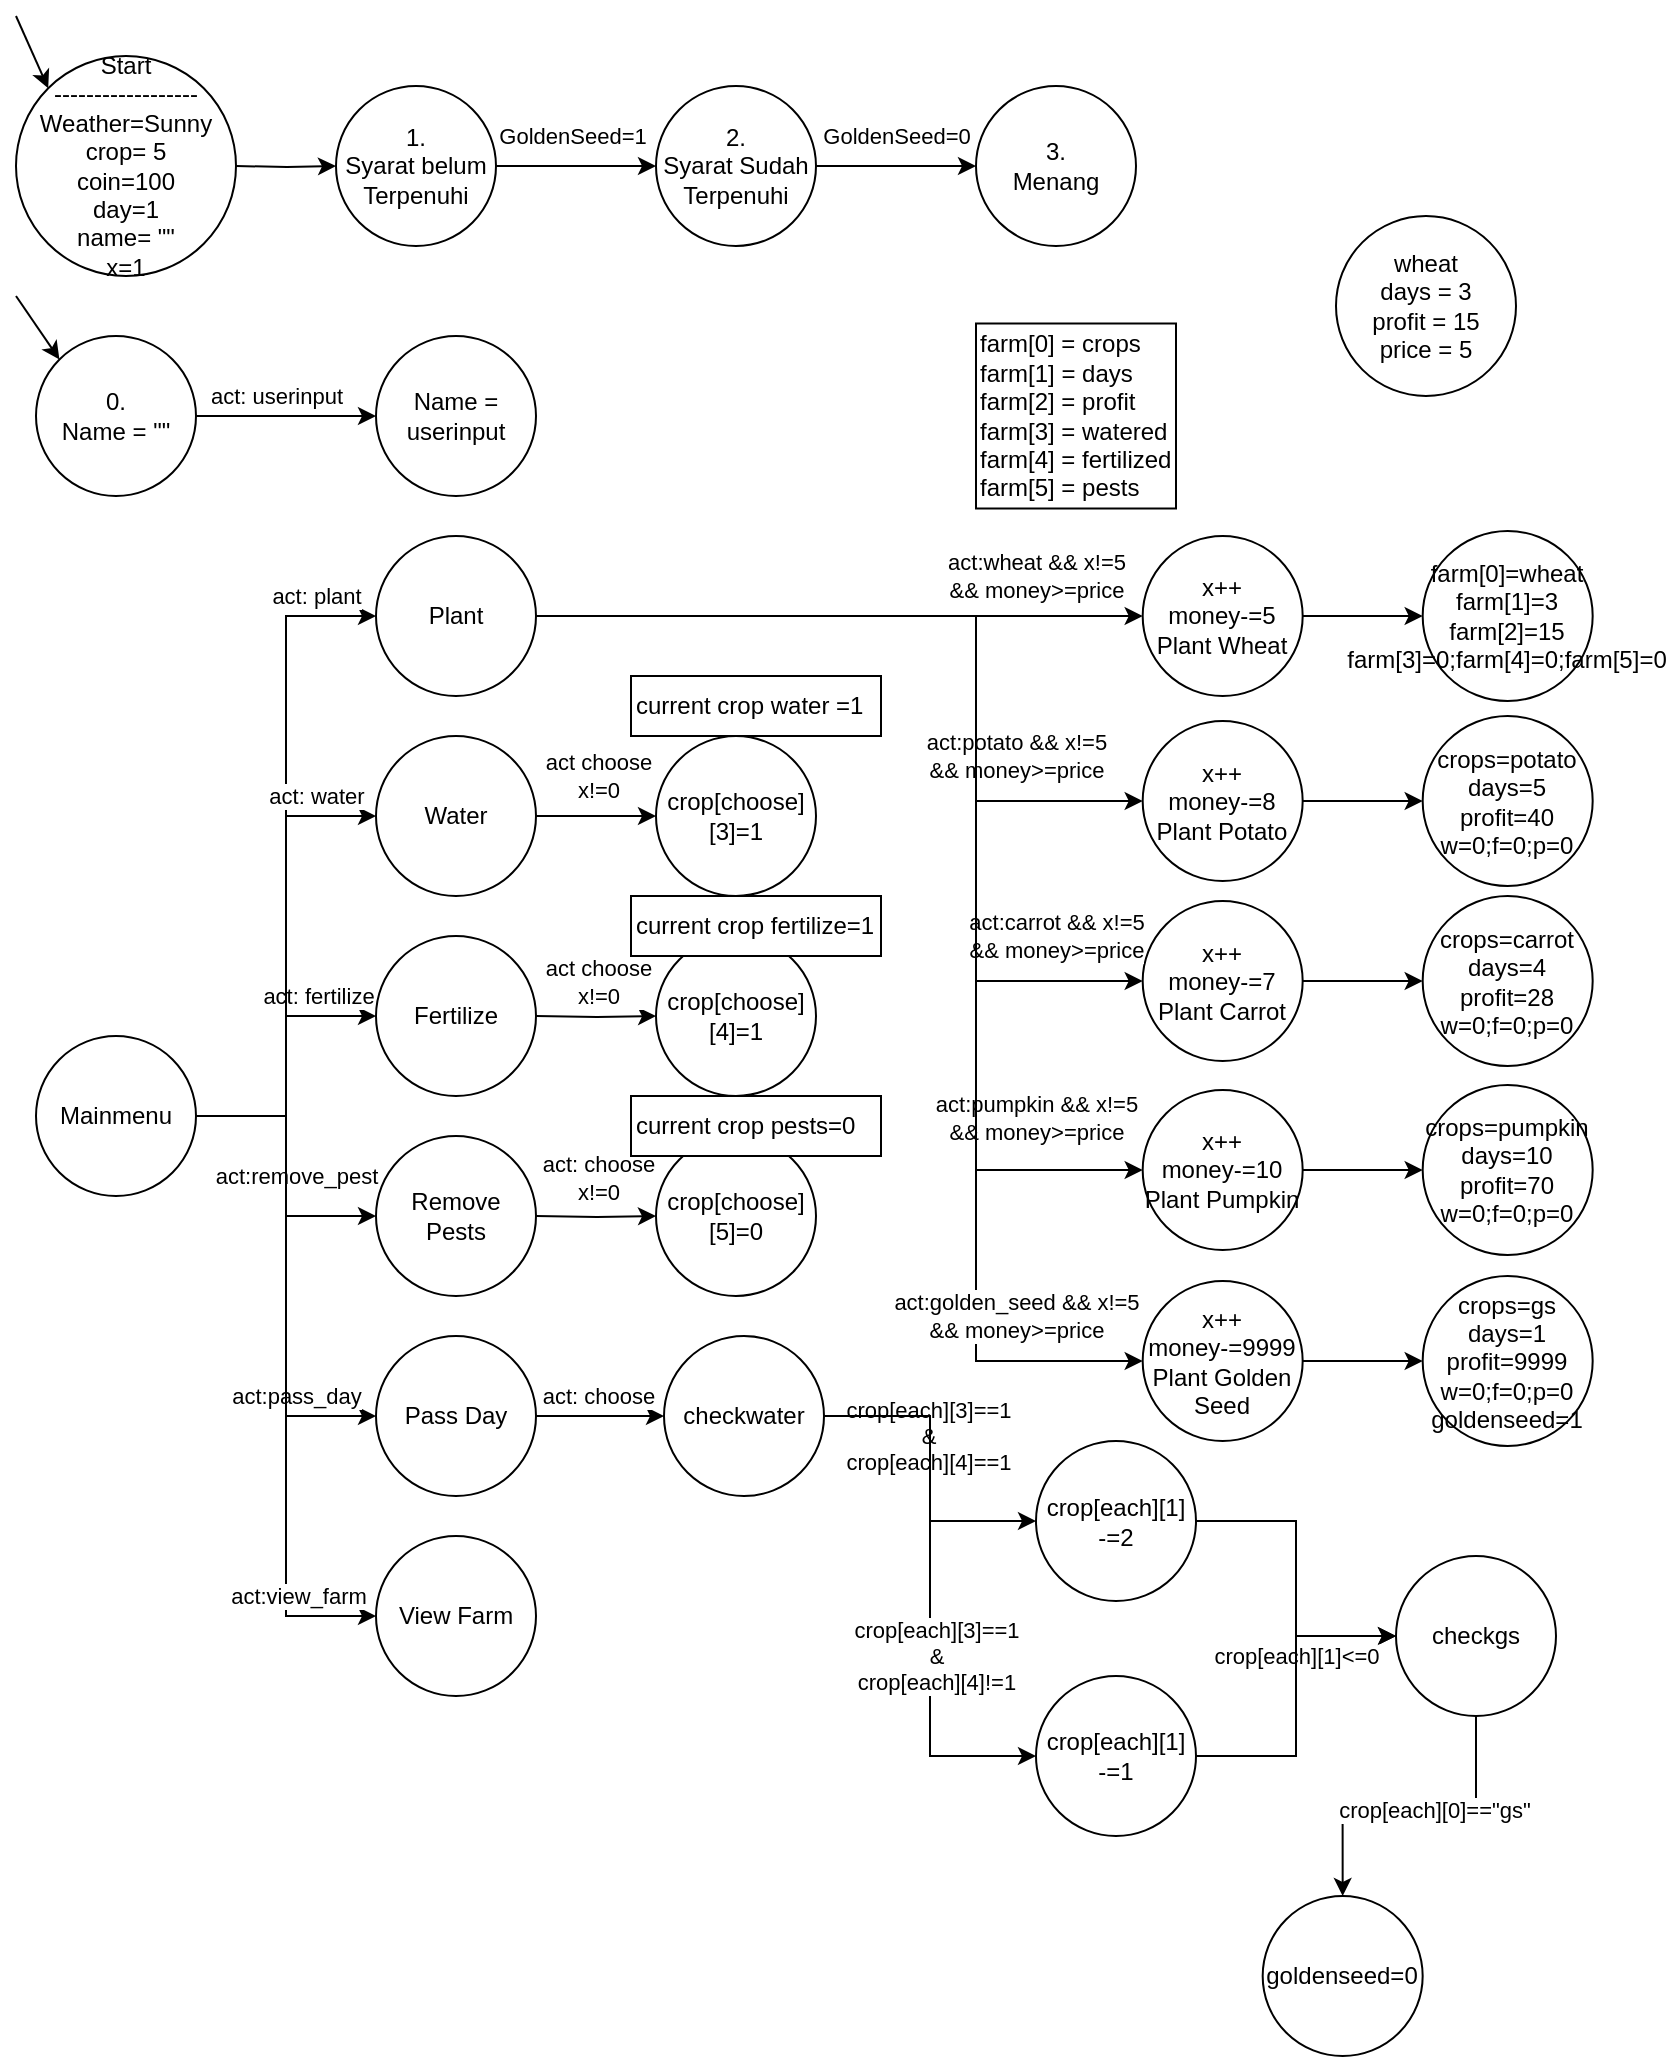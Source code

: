 <mxfile version="24.5.3" type="github">
  <diagram id="C5RBs43oDa-KdzZeNtuy" name="Page-1">
    <mxGraphModel dx="1247" dy="642" grid="1" gridSize="10" guides="1" tooltips="1" connect="1" arrows="1" fold="1" page="1" pageScale="1" pageWidth="827" pageHeight="1169" math="0" shadow="0">
      <root>
        <mxCell id="WIyWlLk6GJQsqaUBKTNV-0" />
        <mxCell id="WIyWlLk6GJQsqaUBKTNV-1" parent="WIyWlLk6GJQsqaUBKTNV-0" />
        <mxCell id="Pw0hEaCwRAZkLy2Prb98-2" style="edgeStyle=orthogonalEdgeStyle;rounded=0;orthogonalLoop=1;jettySize=auto;html=1;entryX=0;entryY=0.5;entryDx=0;entryDy=0;" parent="WIyWlLk6GJQsqaUBKTNV-1" target="Pw0hEaCwRAZkLy2Prb98-1" edge="1">
          <mxGeometry relative="1" as="geometry">
            <mxPoint x="120" y="85" as="sourcePoint" />
          </mxGeometry>
        </mxCell>
        <mxCell id="Pw0hEaCwRAZkLy2Prb98-0" value="Start&lt;div&gt;------------------&lt;/div&gt;&lt;div&gt;Weather=Sunny&lt;br&gt;&lt;/div&gt;&lt;div&gt;crop= 5&lt;/div&gt;&lt;div&gt;coin=100&lt;/div&gt;&lt;div&gt;day=1&lt;/div&gt;&lt;div&gt;name= &quot;&quot;&lt;/div&gt;&lt;div&gt;x=1&lt;/div&gt;" style="ellipse;whiteSpace=wrap;html=1;aspect=fixed;" parent="WIyWlLk6GJQsqaUBKTNV-1" vertex="1">
          <mxGeometry x="10" y="30" width="110" height="110" as="geometry" />
        </mxCell>
        <mxCell id="Pw0hEaCwRAZkLy2Prb98-3" style="edgeStyle=orthogonalEdgeStyle;rounded=0;orthogonalLoop=1;jettySize=auto;html=1;entryX=0;entryY=0.5;entryDx=0;entryDy=0;exitX=1;exitY=0.5;exitDx=0;exitDy=0;" parent="WIyWlLk6GJQsqaUBKTNV-1" source="Pw0hEaCwRAZkLy2Prb98-1" target="Pw0hEaCwRAZkLy2Prb98-4" edge="1">
          <mxGeometry relative="1" as="geometry">
            <mxPoint x="390" y="60" as="targetPoint" />
            <mxPoint x="310" y="75" as="sourcePoint" />
          </mxGeometry>
        </mxCell>
        <mxCell id="Pw0hEaCwRAZkLy2Prb98-6" value="GoldenSeed=1" style="edgeLabel;html=1;align=center;verticalAlign=middle;resizable=0;points=[];" parent="Pw0hEaCwRAZkLy2Prb98-3" vertex="1" connectable="0">
          <mxGeometry x="-0.061" y="3" relative="1" as="geometry">
            <mxPoint y="-12" as="offset" />
          </mxGeometry>
        </mxCell>
        <mxCell id="Pw0hEaCwRAZkLy2Prb98-1" value="1.&lt;div&gt;Syarat belum&lt;br&gt;Terpenuhi&lt;/div&gt;" style="ellipse;whiteSpace=wrap;html=1;aspect=fixed;" parent="WIyWlLk6GJQsqaUBKTNV-1" vertex="1">
          <mxGeometry x="170" y="45" width="80" height="80" as="geometry" />
        </mxCell>
        <mxCell id="Pw0hEaCwRAZkLy2Prb98-11" style="edgeStyle=orthogonalEdgeStyle;rounded=0;orthogonalLoop=1;jettySize=auto;html=1;entryX=0;entryY=0.5;entryDx=0;entryDy=0;" parent="WIyWlLk6GJQsqaUBKTNV-1" source="Pw0hEaCwRAZkLy2Prb98-4" target="Pw0hEaCwRAZkLy2Prb98-15" edge="1">
          <mxGeometry relative="1" as="geometry">
            <mxPoint x="560.0" y="60" as="targetPoint" />
          </mxGeometry>
        </mxCell>
        <mxCell id="Pw0hEaCwRAZkLy2Prb98-13" value="&lt;div&gt;GoldenSeed=0&lt;/div&gt;" style="edgeLabel;html=1;align=center;verticalAlign=middle;resizable=0;points=[];" parent="Pw0hEaCwRAZkLy2Prb98-11" vertex="1" connectable="0">
          <mxGeometry x="-0.14" relative="1" as="geometry">
            <mxPoint x="5" y="-15" as="offset" />
          </mxGeometry>
        </mxCell>
        <mxCell id="Pw0hEaCwRAZkLy2Prb98-4" value="2.&lt;div&gt;Syarat Sudah&lt;br&gt;Terpenuhi&lt;/div&gt;" style="ellipse;whiteSpace=wrap;html=1;aspect=fixed;" parent="WIyWlLk6GJQsqaUBKTNV-1" vertex="1">
          <mxGeometry x="330" y="45" width="80" height="80" as="geometry" />
        </mxCell>
        <mxCell id="Pw0hEaCwRAZkLy2Prb98-15" value="3.&lt;div&gt;Menang&lt;/div&gt;" style="ellipse;whiteSpace=wrap;html=1;aspect=fixed;" parent="WIyWlLk6GJQsqaUBKTNV-1" vertex="1">
          <mxGeometry x="490" y="45" width="80" height="80" as="geometry" />
        </mxCell>
        <mxCell id="vy8scNqJNVCFXgUL62Ip-9" value="" style="endArrow=classic;html=1;rounded=0;entryX=0;entryY=0;entryDx=0;entryDy=0;" parent="WIyWlLk6GJQsqaUBKTNV-1" target="Pw0hEaCwRAZkLy2Prb98-0" edge="1">
          <mxGeometry width="50" height="50" relative="1" as="geometry">
            <mxPoint x="10" y="10" as="sourcePoint" />
            <mxPoint x="40" y="14.65" as="targetPoint" />
          </mxGeometry>
        </mxCell>
        <mxCell id="t1v_qKrR-NGsP16EMqap-2" style="edgeStyle=orthogonalEdgeStyle;rounded=0;orthogonalLoop=1;jettySize=auto;html=1;entryX=0;entryY=0.5;entryDx=0;entryDy=0;" edge="1" parent="WIyWlLk6GJQsqaUBKTNV-1" source="t1v_qKrR-NGsP16EMqap-0" target="t1v_qKrR-NGsP16EMqap-1">
          <mxGeometry relative="1" as="geometry" />
        </mxCell>
        <mxCell id="t1v_qKrR-NGsP16EMqap-3" value="act: userinput" style="edgeLabel;html=1;align=center;verticalAlign=middle;resizable=0;points=[];" vertex="1" connectable="0" parent="t1v_qKrR-NGsP16EMqap-2">
          <mxGeometry x="-0.288" y="1" relative="1" as="geometry">
            <mxPoint x="8" y="-9" as="offset" />
          </mxGeometry>
        </mxCell>
        <mxCell id="t1v_qKrR-NGsP16EMqap-0" value="0.&lt;div&gt;Name = &quot;&quot;&lt;/div&gt;" style="ellipse;whiteSpace=wrap;html=1;aspect=fixed;" vertex="1" parent="WIyWlLk6GJQsqaUBKTNV-1">
          <mxGeometry x="20" y="170" width="80" height="80" as="geometry" />
        </mxCell>
        <mxCell id="t1v_qKrR-NGsP16EMqap-1" value="Name = userinput" style="ellipse;whiteSpace=wrap;html=1;aspect=fixed;" vertex="1" parent="WIyWlLk6GJQsqaUBKTNV-1">
          <mxGeometry x="190" y="170" width="80" height="80" as="geometry" />
        </mxCell>
        <mxCell id="t1v_qKrR-NGsP16EMqap-12" style="edgeStyle=orthogonalEdgeStyle;rounded=0;orthogonalLoop=1;jettySize=auto;html=1;entryX=0;entryY=0.5;entryDx=0;entryDy=0;" edge="1" parent="WIyWlLk6GJQsqaUBKTNV-1" source="t1v_qKrR-NGsP16EMqap-5" target="t1v_qKrR-NGsP16EMqap-11">
          <mxGeometry relative="1" as="geometry" />
        </mxCell>
        <mxCell id="t1v_qKrR-NGsP16EMqap-17" style="edgeStyle=orthogonalEdgeStyle;rounded=0;orthogonalLoop=1;jettySize=auto;html=1;entryX=0;entryY=0.5;entryDx=0;entryDy=0;" edge="1" parent="WIyWlLk6GJQsqaUBKTNV-1" source="t1v_qKrR-NGsP16EMqap-5" target="t1v_qKrR-NGsP16EMqap-13">
          <mxGeometry relative="1" as="geometry" />
        </mxCell>
        <mxCell id="t1v_qKrR-NGsP16EMqap-24" value="act: fertilize" style="edgeLabel;html=1;align=center;verticalAlign=middle;resizable=0;points=[];" vertex="1" connectable="0" parent="t1v_qKrR-NGsP16EMqap-17">
          <mxGeometry x="0.662" y="2" relative="1" as="geometry">
            <mxPoint x="-6" y="-8" as="offset" />
          </mxGeometry>
        </mxCell>
        <mxCell id="t1v_qKrR-NGsP16EMqap-18" style="edgeStyle=orthogonalEdgeStyle;rounded=0;orthogonalLoop=1;jettySize=auto;html=1;entryX=0;entryY=0.5;entryDx=0;entryDy=0;" edge="1" parent="WIyWlLk6GJQsqaUBKTNV-1" source="t1v_qKrR-NGsP16EMqap-5" target="t1v_qKrR-NGsP16EMqap-14">
          <mxGeometry relative="1" as="geometry" />
        </mxCell>
        <mxCell id="t1v_qKrR-NGsP16EMqap-25" value="act:remove_pest" style="edgeLabel;html=1;align=center;verticalAlign=middle;resizable=0;points=[];" vertex="1" connectable="0" parent="t1v_qKrR-NGsP16EMqap-18">
          <mxGeometry x="0.643" y="1" relative="1" as="geometry">
            <mxPoint x="-15" y="-19" as="offset" />
          </mxGeometry>
        </mxCell>
        <mxCell id="t1v_qKrR-NGsP16EMqap-19" style="edgeStyle=orthogonalEdgeStyle;rounded=0;orthogonalLoop=1;jettySize=auto;html=1;entryX=0;entryY=0.5;entryDx=0;entryDy=0;" edge="1" parent="WIyWlLk6GJQsqaUBKTNV-1" source="t1v_qKrR-NGsP16EMqap-5" target="t1v_qKrR-NGsP16EMqap-15">
          <mxGeometry relative="1" as="geometry" />
        </mxCell>
        <mxCell id="t1v_qKrR-NGsP16EMqap-26" value="act:pass_day" style="edgeLabel;html=1;align=center;verticalAlign=middle;resizable=0;points=[];" vertex="1" connectable="0" parent="t1v_qKrR-NGsP16EMqap-19">
          <mxGeometry x="0.789" y="1" relative="1" as="geometry">
            <mxPoint x="-15" y="-9" as="offset" />
          </mxGeometry>
        </mxCell>
        <mxCell id="t1v_qKrR-NGsP16EMqap-20" style="edgeStyle=orthogonalEdgeStyle;rounded=0;orthogonalLoop=1;jettySize=auto;html=1;entryX=0;entryY=0.5;entryDx=0;entryDy=0;" edge="1" parent="WIyWlLk6GJQsqaUBKTNV-1" source="t1v_qKrR-NGsP16EMqap-5" target="t1v_qKrR-NGsP16EMqap-16">
          <mxGeometry relative="1" as="geometry" />
        </mxCell>
        <mxCell id="t1v_qKrR-NGsP16EMqap-27" value="act:view_farm" style="edgeLabel;html=1;align=center;verticalAlign=middle;resizable=0;points=[];" vertex="1" connectable="0" parent="t1v_qKrR-NGsP16EMqap-20">
          <mxGeometry x="0.843" relative="1" as="geometry">
            <mxPoint x="-13" y="-10" as="offset" />
          </mxGeometry>
        </mxCell>
        <mxCell id="t1v_qKrR-NGsP16EMqap-21" style="edgeStyle=orthogonalEdgeStyle;rounded=0;orthogonalLoop=1;jettySize=auto;html=1;entryX=0;entryY=0.5;entryDx=0;entryDy=0;" edge="1" parent="WIyWlLk6GJQsqaUBKTNV-1" source="t1v_qKrR-NGsP16EMqap-5" target="t1v_qKrR-NGsP16EMqap-6">
          <mxGeometry relative="1" as="geometry" />
        </mxCell>
        <mxCell id="t1v_qKrR-NGsP16EMqap-22" value="act: plant" style="edgeLabel;html=1;align=center;verticalAlign=middle;resizable=0;points=[];" vertex="1" connectable="0" parent="t1v_qKrR-NGsP16EMqap-21">
          <mxGeometry x="0.6" relative="1" as="geometry">
            <mxPoint x="15" y="-33" as="offset" />
          </mxGeometry>
        </mxCell>
        <mxCell id="t1v_qKrR-NGsP16EMqap-23" value="act: water" style="edgeLabel;html=1;align=center;verticalAlign=middle;resizable=0;points=[];" vertex="1" connectable="0" parent="t1v_qKrR-NGsP16EMqap-21">
          <mxGeometry x="-0.194" y="4" relative="1" as="geometry">
            <mxPoint x="19" y="-68" as="offset" />
          </mxGeometry>
        </mxCell>
        <mxCell id="t1v_qKrR-NGsP16EMqap-5" value="Mainmenu" style="ellipse;whiteSpace=wrap;html=1;aspect=fixed;" vertex="1" parent="WIyWlLk6GJQsqaUBKTNV-1">
          <mxGeometry x="20" y="520" width="80" height="80" as="geometry" />
        </mxCell>
        <mxCell id="t1v_qKrR-NGsP16EMqap-30" style="edgeStyle=orthogonalEdgeStyle;rounded=0;orthogonalLoop=1;jettySize=auto;html=1;entryX=0;entryY=0.5;entryDx=0;entryDy=0;" edge="1" parent="WIyWlLk6GJQsqaUBKTNV-1" source="t1v_qKrR-NGsP16EMqap-6" target="t1v_qKrR-NGsP16EMqap-29">
          <mxGeometry relative="1" as="geometry" />
        </mxCell>
        <mxCell id="t1v_qKrR-NGsP16EMqap-31" value="act:wheat &amp;amp;&amp;amp; x!=5 &lt;br&gt;&amp;amp;&amp;amp; money&amp;gt;=price" style="edgeLabel;html=1;align=center;verticalAlign=middle;resizable=0;points=[];" vertex="1" connectable="0" parent="t1v_qKrR-NGsP16EMqap-30">
          <mxGeometry x="-0.189" y="1" relative="1" as="geometry">
            <mxPoint x="127" y="-19" as="offset" />
          </mxGeometry>
        </mxCell>
        <mxCell id="t1v_qKrR-NGsP16EMqap-6" value="Plant" style="ellipse;whiteSpace=wrap;html=1;aspect=fixed;" vertex="1" parent="WIyWlLk6GJQsqaUBKTNV-1">
          <mxGeometry x="190" y="270" width="80" height="80" as="geometry" />
        </mxCell>
        <mxCell id="t1v_qKrR-NGsP16EMqap-67" style="edgeStyle=orthogonalEdgeStyle;rounded=0;orthogonalLoop=1;jettySize=auto;html=1;entryX=0;entryY=0.5;entryDx=0;entryDy=0;" edge="1" parent="WIyWlLk6GJQsqaUBKTNV-1" source="t1v_qKrR-NGsP16EMqap-11" target="t1v_qKrR-NGsP16EMqap-65">
          <mxGeometry relative="1" as="geometry" />
        </mxCell>
        <mxCell id="t1v_qKrR-NGsP16EMqap-68" value="act choose&lt;br&gt;x!=0" style="edgeLabel;html=1;align=center;verticalAlign=middle;resizable=0;points=[];" vertex="1" connectable="0" parent="t1v_qKrR-NGsP16EMqap-67">
          <mxGeometry x="-0.408" y="-2" relative="1" as="geometry">
            <mxPoint x="13" y="-22" as="offset" />
          </mxGeometry>
        </mxCell>
        <mxCell id="t1v_qKrR-NGsP16EMqap-11" value="Water" style="ellipse;whiteSpace=wrap;html=1;aspect=fixed;" vertex="1" parent="WIyWlLk6GJQsqaUBKTNV-1">
          <mxGeometry x="190" y="370" width="80" height="80" as="geometry" />
        </mxCell>
        <mxCell id="t1v_qKrR-NGsP16EMqap-13" value="Fertilize" style="ellipse;whiteSpace=wrap;html=1;aspect=fixed;" vertex="1" parent="WIyWlLk6GJQsqaUBKTNV-1">
          <mxGeometry x="190" y="470" width="80" height="80" as="geometry" />
        </mxCell>
        <mxCell id="t1v_qKrR-NGsP16EMqap-14" value="Remove Pests" style="ellipse;whiteSpace=wrap;html=1;aspect=fixed;" vertex="1" parent="WIyWlLk6GJQsqaUBKTNV-1">
          <mxGeometry x="190" y="570" width="80" height="80" as="geometry" />
        </mxCell>
        <mxCell id="t1v_qKrR-NGsP16EMqap-79" style="edgeStyle=orthogonalEdgeStyle;rounded=0;orthogonalLoop=1;jettySize=auto;html=1;entryX=0;entryY=0.5;entryDx=0;entryDy=0;" edge="1" parent="WIyWlLk6GJQsqaUBKTNV-1" source="t1v_qKrR-NGsP16EMqap-15" target="t1v_qKrR-NGsP16EMqap-78">
          <mxGeometry relative="1" as="geometry" />
        </mxCell>
        <mxCell id="t1v_qKrR-NGsP16EMqap-80" value="act: choose" style="edgeLabel;html=1;align=center;verticalAlign=middle;resizable=0;points=[];" vertex="1" connectable="0" parent="t1v_qKrR-NGsP16EMqap-79">
          <mxGeometry x="-0.231" relative="1" as="geometry">
            <mxPoint x="6" y="-10" as="offset" />
          </mxGeometry>
        </mxCell>
        <mxCell id="t1v_qKrR-NGsP16EMqap-15" value="Pass Day" style="ellipse;whiteSpace=wrap;html=1;aspect=fixed;" vertex="1" parent="WIyWlLk6GJQsqaUBKTNV-1">
          <mxGeometry x="190" y="670" width="80" height="80" as="geometry" />
        </mxCell>
        <mxCell id="t1v_qKrR-NGsP16EMqap-16" value="View Farm" style="ellipse;whiteSpace=wrap;html=1;aspect=fixed;" vertex="1" parent="WIyWlLk6GJQsqaUBKTNV-1">
          <mxGeometry x="190" y="770" width="80" height="80" as="geometry" />
        </mxCell>
        <mxCell id="t1v_qKrR-NGsP16EMqap-28" value="" style="endArrow=classic;html=1;rounded=0;entryX=0;entryY=0;entryDx=0;entryDy=0;" edge="1" parent="WIyWlLk6GJQsqaUBKTNV-1" target="t1v_qKrR-NGsP16EMqap-0">
          <mxGeometry width="50" height="50" relative="1" as="geometry">
            <mxPoint x="10" y="150" as="sourcePoint" />
            <mxPoint x="26" y="176" as="targetPoint" />
          </mxGeometry>
        </mxCell>
        <mxCell id="t1v_qKrR-NGsP16EMqap-38" style="edgeStyle=orthogonalEdgeStyle;rounded=0;orthogonalLoop=1;jettySize=auto;html=1;entryX=0;entryY=0.5;entryDx=0;entryDy=0;" edge="1" parent="WIyWlLk6GJQsqaUBKTNV-1" source="t1v_qKrR-NGsP16EMqap-29" target="t1v_qKrR-NGsP16EMqap-32">
          <mxGeometry relative="1" as="geometry" />
        </mxCell>
        <mxCell id="t1v_qKrR-NGsP16EMqap-29" value="&lt;div&gt;&lt;span style=&quot;background-color: initial;&quot;&gt;x++&lt;/span&gt;&lt;/div&gt;&lt;div&gt;&lt;span style=&quot;background-color: initial;&quot;&gt;money-=5&lt;/span&gt;&lt;/div&gt;&lt;div&gt;&lt;span style=&quot;background-color: initial;&quot;&gt;Plant Wheat&lt;/span&gt;&lt;br&gt;&lt;/div&gt;" style="ellipse;whiteSpace=wrap;html=1;aspect=fixed;" vertex="1" parent="WIyWlLk6GJQsqaUBKTNV-1">
          <mxGeometry x="573.34" y="270" width="80" height="80" as="geometry" />
        </mxCell>
        <mxCell id="t1v_qKrR-NGsP16EMqap-32" value="farm[0]=wheat&lt;div&gt;farm[1]=3&lt;/div&gt;&lt;div&gt;farm[2]=15&lt;/div&gt;&lt;div&gt;&lt;span style=&quot;background-color: initial;&quot;&gt;farm[3]&lt;/span&gt;&lt;span style=&quot;background-color: initial;&quot;&gt;=0;&lt;/span&gt;&lt;span style=&quot;background-color: initial;&quot;&gt;farm[4]&lt;/span&gt;&lt;span style=&quot;background-color: initial;&quot;&gt;=0;&lt;/span&gt;&lt;span style=&quot;background-color: initial;&quot;&gt;farm[5]&lt;/span&gt;&lt;span style=&quot;background-color: initial;&quot;&gt;=0&lt;/span&gt;&lt;/div&gt;" style="ellipse;whiteSpace=wrap;html=1;aspect=fixed;" vertex="1" parent="WIyWlLk6GJQsqaUBKTNV-1">
          <mxGeometry x="713.34" y="267.5" width="85" height="85" as="geometry" />
        </mxCell>
        <mxCell id="t1v_qKrR-NGsP16EMqap-37" value="farm[0] = crops&lt;br&gt;&lt;div&gt;&lt;span style=&quot;background-color: initial;&quot;&gt;farm[1]&amp;nbsp;&lt;/span&gt;= days&lt;/div&gt;&lt;div&gt;&lt;span style=&quot;background-color: initial;&quot;&gt;farm[2]&lt;/span&gt;&amp;nbsp;= profit&lt;/div&gt;&lt;div&gt;&lt;span style=&quot;background-color: initial;&quot;&gt;farm[3]&lt;/span&gt;&amp;nbsp;= watered&lt;/div&gt;&lt;div&gt;&lt;span style=&quot;background-color: initial;&quot;&gt;farm[4]&lt;/span&gt;&amp;nbsp;= fertilized&lt;/div&gt;&lt;div&gt;&lt;span style=&quot;background-color: initial;&quot;&gt;farm[5]&lt;/span&gt;&amp;nbsp;= pests&lt;/div&gt;" style="rounded=0;whiteSpace=wrap;html=1;align=left;" vertex="1" parent="WIyWlLk6GJQsqaUBKTNV-1">
          <mxGeometry x="490" y="163.75" width="100" height="92.5" as="geometry" />
        </mxCell>
        <mxCell id="t1v_qKrR-NGsP16EMqap-42" value="&lt;div&gt;wheat&lt;div&gt;days = 3&lt;/div&gt;&lt;div&gt;profit = 15&lt;/div&gt;&lt;div&gt;price = 5&lt;/div&gt;&lt;/div&gt;" style="ellipse;whiteSpace=wrap;html=1;aspect=fixed;" vertex="1" parent="WIyWlLk6GJQsqaUBKTNV-1">
          <mxGeometry x="670" y="110" width="90" height="90" as="geometry" />
        </mxCell>
        <mxCell id="t1v_qKrR-NGsP16EMqap-47" style="edgeStyle=orthogonalEdgeStyle;rounded=0;orthogonalLoop=1;jettySize=auto;html=1;entryX=0;entryY=0.5;entryDx=0;entryDy=0;" edge="1" parent="WIyWlLk6GJQsqaUBKTNV-1" source="t1v_qKrR-NGsP16EMqap-43" target="t1v_qKrR-NGsP16EMqap-46">
          <mxGeometry relative="1" as="geometry" />
        </mxCell>
        <mxCell id="t1v_qKrR-NGsP16EMqap-43" value="&lt;div&gt;&lt;span style=&quot;background-color: initial;&quot;&gt;x++&lt;/span&gt;&lt;/div&gt;&lt;div&gt;&lt;span style=&quot;background-color: initial;&quot;&gt;money-=8&lt;/span&gt;&lt;/div&gt;&lt;div&gt;&lt;span style=&quot;background-color: initial;&quot;&gt;Plant Potato&lt;/span&gt;&lt;br&gt;&lt;/div&gt;" style="ellipse;whiteSpace=wrap;html=1;aspect=fixed;" vertex="1" parent="WIyWlLk6GJQsqaUBKTNV-1">
          <mxGeometry x="573.34" y="362.5" width="80" height="80" as="geometry" />
        </mxCell>
        <mxCell id="t1v_qKrR-NGsP16EMqap-44" style="edgeStyle=orthogonalEdgeStyle;rounded=0;orthogonalLoop=1;jettySize=auto;html=1;entryX=0;entryY=0.5;entryDx=0;entryDy=0;exitX=1;exitY=0.5;exitDx=0;exitDy=0;" edge="1" parent="WIyWlLk6GJQsqaUBKTNV-1" source="t1v_qKrR-NGsP16EMqap-6" target="t1v_qKrR-NGsP16EMqap-43">
          <mxGeometry relative="1" as="geometry">
            <mxPoint x="280" y="320" as="sourcePoint" />
            <mxPoint x="410" y="320" as="targetPoint" />
            <Array as="points">
              <mxPoint x="490" y="310" />
              <mxPoint x="490" y="403" />
            </Array>
          </mxGeometry>
        </mxCell>
        <mxCell id="t1v_qKrR-NGsP16EMqap-45" value="act:potato &amp;amp;&amp;amp; x!=5 &lt;br&gt;&amp;amp;&amp;amp; money&amp;gt;=price" style="edgeLabel;html=1;align=center;verticalAlign=middle;resizable=0;points=[];" vertex="1" connectable="0" parent="t1v_qKrR-NGsP16EMqap-44">
          <mxGeometry x="-0.189" y="1" relative="1" as="geometry">
            <mxPoint x="79" y="71" as="offset" />
          </mxGeometry>
        </mxCell>
        <mxCell id="t1v_qKrR-NGsP16EMqap-46" value="crops=potato&lt;div&gt;days=5&lt;/div&gt;&lt;div&gt;profit=40&lt;/div&gt;&lt;div&gt;w=0;f=0;p=0&lt;br&gt;&lt;/div&gt;" style="ellipse;whiteSpace=wrap;html=1;aspect=fixed;" vertex="1" parent="WIyWlLk6GJQsqaUBKTNV-1">
          <mxGeometry x="713.34" y="360" width="85" height="85" as="geometry" />
        </mxCell>
        <mxCell id="t1v_qKrR-NGsP16EMqap-52" style="edgeStyle=orthogonalEdgeStyle;rounded=0;orthogonalLoop=1;jettySize=auto;html=1;" edge="1" parent="WIyWlLk6GJQsqaUBKTNV-1" source="t1v_qKrR-NGsP16EMqap-48" target="t1v_qKrR-NGsP16EMqap-51">
          <mxGeometry relative="1" as="geometry" />
        </mxCell>
        <mxCell id="t1v_qKrR-NGsP16EMqap-48" value="&lt;div&gt;&lt;span style=&quot;background-color: initial;&quot;&gt;x++&lt;/span&gt;&lt;/div&gt;&lt;div&gt;&lt;span style=&quot;background-color: initial;&quot;&gt;money-=7&lt;/span&gt;&lt;/div&gt;&lt;div&gt;&lt;span style=&quot;background-color: initial;&quot;&gt;Plant Carrot&lt;/span&gt;&lt;br&gt;&lt;/div&gt;" style="ellipse;whiteSpace=wrap;html=1;aspect=fixed;" vertex="1" parent="WIyWlLk6GJQsqaUBKTNV-1">
          <mxGeometry x="573.34" y="452.5" width="80" height="80" as="geometry" />
        </mxCell>
        <mxCell id="t1v_qKrR-NGsP16EMqap-49" style="edgeStyle=orthogonalEdgeStyle;rounded=0;orthogonalLoop=1;jettySize=auto;html=1;entryX=0;entryY=0.5;entryDx=0;entryDy=0;exitX=1;exitY=0.5;exitDx=0;exitDy=0;" edge="1" parent="WIyWlLk6GJQsqaUBKTNV-1" source="t1v_qKrR-NGsP16EMqap-6" target="t1v_qKrR-NGsP16EMqap-48">
          <mxGeometry relative="1" as="geometry">
            <mxPoint x="280" y="320" as="sourcePoint" />
            <mxPoint x="410" y="410" as="targetPoint" />
            <Array as="points">
              <mxPoint x="490" y="310" />
              <mxPoint x="490" y="493" />
            </Array>
          </mxGeometry>
        </mxCell>
        <mxCell id="t1v_qKrR-NGsP16EMqap-50" value="act:carrot &amp;amp;&amp;amp; x!=5 &lt;br&gt;&amp;amp;&amp;amp; money&amp;gt;=price" style="edgeLabel;html=1;align=center;verticalAlign=middle;resizable=0;points=[];" vertex="1" connectable="0" parent="t1v_qKrR-NGsP16EMqap-49">
          <mxGeometry x="-0.189" y="1" relative="1" as="geometry">
            <mxPoint x="63" y="161" as="offset" />
          </mxGeometry>
        </mxCell>
        <mxCell id="t1v_qKrR-NGsP16EMqap-51" value="crops=carrot&lt;div&gt;days=4&lt;/div&gt;&lt;div&gt;profit=28&lt;/div&gt;&lt;div&gt;w=0;f=0;p=0&lt;br&gt;&lt;/div&gt;" style="ellipse;whiteSpace=wrap;html=1;aspect=fixed;" vertex="1" parent="WIyWlLk6GJQsqaUBKTNV-1">
          <mxGeometry x="713.34" y="450" width="85" height="85" as="geometry" />
        </mxCell>
        <mxCell id="t1v_qKrR-NGsP16EMqap-56" style="edgeStyle=orthogonalEdgeStyle;rounded=0;orthogonalLoop=1;jettySize=auto;html=1;entryX=0;entryY=0.5;entryDx=0;entryDy=0;" edge="1" parent="WIyWlLk6GJQsqaUBKTNV-1" source="t1v_qKrR-NGsP16EMqap-53" target="t1v_qKrR-NGsP16EMqap-57">
          <mxGeometry relative="1" as="geometry">
            <mxPoint x="723.34" y="587" as="targetPoint" />
          </mxGeometry>
        </mxCell>
        <mxCell id="t1v_qKrR-NGsP16EMqap-53" value="&lt;div&gt;&lt;span style=&quot;background-color: initial;&quot;&gt;x++&lt;/span&gt;&lt;/div&gt;&lt;div&gt;&lt;span style=&quot;background-color: initial;&quot;&gt;money-=10&lt;/span&gt;&lt;/div&gt;&lt;div&gt;&lt;span style=&quot;background-color: initial;&quot;&gt;Plant Pumpkin&lt;/span&gt;&lt;br&gt;&lt;/div&gt;" style="ellipse;whiteSpace=wrap;html=1;aspect=fixed;" vertex="1" parent="WIyWlLk6GJQsqaUBKTNV-1">
          <mxGeometry x="573.34" y="547" width="80" height="80" as="geometry" />
        </mxCell>
        <mxCell id="t1v_qKrR-NGsP16EMqap-54" style="edgeStyle=orthogonalEdgeStyle;rounded=0;orthogonalLoop=1;jettySize=auto;html=1;entryX=0;entryY=0.5;entryDx=0;entryDy=0;exitX=1;exitY=0.5;exitDx=0;exitDy=0;" edge="1" parent="WIyWlLk6GJQsqaUBKTNV-1" source="t1v_qKrR-NGsP16EMqap-6" target="t1v_qKrR-NGsP16EMqap-53">
          <mxGeometry relative="1" as="geometry">
            <mxPoint x="280" y="320" as="sourcePoint" />
            <mxPoint x="410" y="500" as="targetPoint" />
            <Array as="points">
              <mxPoint x="490" y="310" />
              <mxPoint x="490" y="587" />
            </Array>
          </mxGeometry>
        </mxCell>
        <mxCell id="t1v_qKrR-NGsP16EMqap-55" value="act:pumpkin &amp;amp;&amp;amp; x!=5 &lt;br&gt;&amp;amp;&amp;amp; money&amp;gt;=price" style="edgeLabel;html=1;align=center;verticalAlign=middle;resizable=0;points=[];" vertex="1" connectable="0" parent="t1v_qKrR-NGsP16EMqap-54">
          <mxGeometry x="-0.189" y="1" relative="1" as="geometry">
            <mxPoint x="29" y="235" as="offset" />
          </mxGeometry>
        </mxCell>
        <mxCell id="t1v_qKrR-NGsP16EMqap-57" value="crops=pumpkin&lt;div&gt;days=10&lt;/div&gt;&lt;div&gt;profit=70&lt;/div&gt;&lt;div&gt;w=0;f=0;p=0&lt;br&gt;&lt;/div&gt;" style="ellipse;whiteSpace=wrap;html=1;aspect=fixed;" vertex="1" parent="WIyWlLk6GJQsqaUBKTNV-1">
          <mxGeometry x="713.34" y="544.5" width="85" height="85" as="geometry" />
        </mxCell>
        <mxCell id="t1v_qKrR-NGsP16EMqap-64" style="edgeStyle=orthogonalEdgeStyle;rounded=0;orthogonalLoop=1;jettySize=auto;html=1;entryX=0;entryY=0.5;entryDx=0;entryDy=0;" edge="1" parent="WIyWlLk6GJQsqaUBKTNV-1" source="t1v_qKrR-NGsP16EMqap-59" target="t1v_qKrR-NGsP16EMqap-63">
          <mxGeometry relative="1" as="geometry" />
        </mxCell>
        <mxCell id="t1v_qKrR-NGsP16EMqap-59" value="&lt;div&gt;&lt;span style=&quot;background-color: initial;&quot;&gt;x++&lt;/span&gt;&lt;/div&gt;&lt;div&gt;&lt;span style=&quot;background-color: initial;&quot;&gt;money-=9999&lt;/span&gt;&lt;/div&gt;&lt;div&gt;&lt;span style=&quot;background-color: initial;&quot;&gt;Plant Golden Seed&lt;/span&gt;&lt;br&gt;&lt;/div&gt;" style="ellipse;whiteSpace=wrap;html=1;aspect=fixed;" vertex="1" parent="WIyWlLk6GJQsqaUBKTNV-1">
          <mxGeometry x="573.34" y="642.5" width="80" height="80" as="geometry" />
        </mxCell>
        <mxCell id="t1v_qKrR-NGsP16EMqap-60" style="edgeStyle=orthogonalEdgeStyle;rounded=0;orthogonalLoop=1;jettySize=auto;html=1;entryX=0;entryY=0.5;entryDx=0;entryDy=0;exitX=1;exitY=0.5;exitDx=0;exitDy=0;" edge="1" parent="WIyWlLk6GJQsqaUBKTNV-1" source="t1v_qKrR-NGsP16EMqap-6" target="t1v_qKrR-NGsP16EMqap-59">
          <mxGeometry relative="1" as="geometry">
            <mxPoint x="280" y="320" as="sourcePoint" />
            <mxPoint x="410" y="595" as="targetPoint" />
            <Array as="points">
              <mxPoint x="490" y="310" />
              <mxPoint x="490" y="683" />
            </Array>
          </mxGeometry>
        </mxCell>
        <mxCell id="t1v_qKrR-NGsP16EMqap-61" value="act:golden_seed &amp;amp;&amp;amp; x!=5 &lt;br&gt;&amp;amp;&amp;amp; money&amp;gt;=price" style="edgeLabel;html=1;align=center;verticalAlign=middle;resizable=0;points=[];" vertex="1" connectable="0" parent="t1v_qKrR-NGsP16EMqap-60">
          <mxGeometry x="-0.189" y="1" relative="1" as="geometry">
            <mxPoint x="19" y="296" as="offset" />
          </mxGeometry>
        </mxCell>
        <mxCell id="t1v_qKrR-NGsP16EMqap-63" value="crops=gs&lt;div&gt;days=1&lt;/div&gt;&lt;div&gt;profit=9999&lt;/div&gt;&lt;div&gt;w=0;f=0;p=0&lt;br&gt;&lt;/div&gt;&lt;div&gt;goldenseed=1&lt;/div&gt;" style="ellipse;whiteSpace=wrap;html=1;aspect=fixed;" vertex="1" parent="WIyWlLk6GJQsqaUBKTNV-1">
          <mxGeometry x="713.34" y="640" width="85" height="85" as="geometry" />
        </mxCell>
        <mxCell id="t1v_qKrR-NGsP16EMqap-65" value="crop[choose][3]=1" style="ellipse;whiteSpace=wrap;html=1;aspect=fixed;" vertex="1" parent="WIyWlLk6GJQsqaUBKTNV-1">
          <mxGeometry x="330" y="370" width="80" height="80" as="geometry" />
        </mxCell>
        <mxCell id="t1v_qKrR-NGsP16EMqap-66" value="current crop water =1" style="rounded=0;whiteSpace=wrap;html=1;align=left;" vertex="1" parent="WIyWlLk6GJQsqaUBKTNV-1">
          <mxGeometry x="317.5" y="340" width="125" height="30" as="geometry" />
        </mxCell>
        <mxCell id="t1v_qKrR-NGsP16EMqap-69" style="edgeStyle=orthogonalEdgeStyle;rounded=0;orthogonalLoop=1;jettySize=auto;html=1;entryX=0;entryY=0.5;entryDx=0;entryDy=0;" edge="1" parent="WIyWlLk6GJQsqaUBKTNV-1" target="t1v_qKrR-NGsP16EMqap-71">
          <mxGeometry relative="1" as="geometry">
            <mxPoint x="270" y="510" as="sourcePoint" />
          </mxGeometry>
        </mxCell>
        <mxCell id="t1v_qKrR-NGsP16EMqap-70" value="act choose&lt;br&gt;x!=0" style="edgeLabel;html=1;align=center;verticalAlign=middle;resizable=0;points=[];" vertex="1" connectable="0" parent="t1v_qKrR-NGsP16EMqap-69">
          <mxGeometry x="-0.408" y="-2" relative="1" as="geometry">
            <mxPoint x="13" y="-20" as="offset" />
          </mxGeometry>
        </mxCell>
        <mxCell id="t1v_qKrR-NGsP16EMqap-71" value="crop[choose][4]=1" style="ellipse;whiteSpace=wrap;html=1;aspect=fixed;" vertex="1" parent="WIyWlLk6GJQsqaUBKTNV-1">
          <mxGeometry x="330" y="470" width="80" height="80" as="geometry" />
        </mxCell>
        <mxCell id="t1v_qKrR-NGsP16EMqap-72" value="current crop fertilize=1" style="rounded=0;whiteSpace=wrap;html=1;align=left;" vertex="1" parent="WIyWlLk6GJQsqaUBKTNV-1">
          <mxGeometry x="317.5" y="450" width="125" height="30" as="geometry" />
        </mxCell>
        <mxCell id="t1v_qKrR-NGsP16EMqap-73" style="edgeStyle=orthogonalEdgeStyle;rounded=0;orthogonalLoop=1;jettySize=auto;html=1;entryX=0;entryY=0.5;entryDx=0;entryDy=0;" edge="1" parent="WIyWlLk6GJQsqaUBKTNV-1" target="t1v_qKrR-NGsP16EMqap-75">
          <mxGeometry relative="1" as="geometry">
            <mxPoint x="270" y="610" as="sourcePoint" />
          </mxGeometry>
        </mxCell>
        <mxCell id="t1v_qKrR-NGsP16EMqap-74" value="act: choose&lt;br&gt;x!=0" style="edgeLabel;html=1;align=center;verticalAlign=middle;resizable=0;points=[];" vertex="1" connectable="0" parent="t1v_qKrR-NGsP16EMqap-73">
          <mxGeometry x="-0.408" y="-2" relative="1" as="geometry">
            <mxPoint x="13" y="-22" as="offset" />
          </mxGeometry>
        </mxCell>
        <mxCell id="t1v_qKrR-NGsP16EMqap-75" value="crop[choose][5]=0" style="ellipse;whiteSpace=wrap;html=1;aspect=fixed;" vertex="1" parent="WIyWlLk6GJQsqaUBKTNV-1">
          <mxGeometry x="330" y="570" width="80" height="80" as="geometry" />
        </mxCell>
        <mxCell id="t1v_qKrR-NGsP16EMqap-76" value="current crop pests=0" style="rounded=0;whiteSpace=wrap;html=1;align=left;" vertex="1" parent="WIyWlLk6GJQsqaUBKTNV-1">
          <mxGeometry x="317.5" y="550" width="125" height="30" as="geometry" />
        </mxCell>
        <mxCell id="t1v_qKrR-NGsP16EMqap-89" style="edgeStyle=orthogonalEdgeStyle;rounded=0;orthogonalLoop=1;jettySize=auto;html=1;entryX=0;entryY=0.5;entryDx=0;entryDy=0;exitX=1;exitY=0.5;exitDx=0;exitDy=0;" edge="1" parent="WIyWlLk6GJQsqaUBKTNV-1" source="t1v_qKrR-NGsP16EMqap-94" target="t1v_qKrR-NGsP16EMqap-101">
          <mxGeometry relative="1" as="geometry">
            <mxPoint x="520" y="810" as="sourcePoint" />
            <mxPoint x="700" y="810" as="targetPoint" />
          </mxGeometry>
        </mxCell>
        <mxCell id="t1v_qKrR-NGsP16EMqap-90" value="crop[each][1]&amp;lt;=0" style="edgeLabel;html=1;align=center;verticalAlign=middle;resizable=0;points=[];" vertex="1" connectable="0" parent="t1v_qKrR-NGsP16EMqap-89">
          <mxGeometry x="-0.294" y="3" relative="1" as="geometry">
            <mxPoint x="-3" y="62" as="offset" />
          </mxGeometry>
        </mxCell>
        <mxCell id="t1v_qKrR-NGsP16EMqap-92" style="edgeStyle=orthogonalEdgeStyle;rounded=0;orthogonalLoop=1;jettySize=auto;html=1;entryX=0;entryY=0.5;entryDx=0;entryDy=0;" edge="1" parent="WIyWlLk6GJQsqaUBKTNV-1" source="t1v_qKrR-NGsP16EMqap-78" target="t1v_qKrR-NGsP16EMqap-94">
          <mxGeometry relative="1" as="geometry">
            <mxPoint x="500" y="750" as="targetPoint" />
          </mxGeometry>
        </mxCell>
        <mxCell id="t1v_qKrR-NGsP16EMqap-93" value="crop[each][3]==1&lt;br&gt;&amp;amp;&lt;br&gt;crop[each][4]==1" style="edgeLabel;html=1;align=center;verticalAlign=middle;resizable=0;points=[];" vertex="1" connectable="0" parent="t1v_qKrR-NGsP16EMqap-92">
          <mxGeometry x="-0.208" y="-1" relative="1" as="geometry">
            <mxPoint as="offset" />
          </mxGeometry>
        </mxCell>
        <mxCell id="t1v_qKrR-NGsP16EMqap-97" style="edgeStyle=orthogonalEdgeStyle;rounded=0;orthogonalLoop=1;jettySize=auto;html=1;entryX=0;entryY=0.5;entryDx=0;entryDy=0;" edge="1" parent="WIyWlLk6GJQsqaUBKTNV-1" source="t1v_qKrR-NGsP16EMqap-78" target="t1v_qKrR-NGsP16EMqap-96">
          <mxGeometry relative="1" as="geometry" />
        </mxCell>
        <mxCell id="t1v_qKrR-NGsP16EMqap-78" value="checkwater" style="ellipse;whiteSpace=wrap;html=1;aspect=fixed;" vertex="1" parent="WIyWlLk6GJQsqaUBKTNV-1">
          <mxGeometry x="334" y="670" width="80" height="80" as="geometry" />
        </mxCell>
        <mxCell id="t1v_qKrR-NGsP16EMqap-94" value="crop[each][1]&lt;br&gt;-=2" style="ellipse;whiteSpace=wrap;html=1;aspect=fixed;" vertex="1" parent="WIyWlLk6GJQsqaUBKTNV-1">
          <mxGeometry x="520" y="722.5" width="80" height="80" as="geometry" />
        </mxCell>
        <mxCell id="t1v_qKrR-NGsP16EMqap-99" style="edgeStyle=orthogonalEdgeStyle;rounded=0;orthogonalLoop=1;jettySize=auto;html=1;entryX=0;entryY=0.5;entryDx=0;entryDy=0;" edge="1" parent="WIyWlLk6GJQsqaUBKTNV-1" source="t1v_qKrR-NGsP16EMqap-96" target="t1v_qKrR-NGsP16EMqap-101">
          <mxGeometry relative="1" as="geometry">
            <mxPoint x="700" y="810" as="targetPoint" />
          </mxGeometry>
        </mxCell>
        <mxCell id="t1v_qKrR-NGsP16EMqap-96" value="crop[each][1]&lt;br&gt;-=1" style="ellipse;whiteSpace=wrap;html=1;aspect=fixed;" vertex="1" parent="WIyWlLk6GJQsqaUBKTNV-1">
          <mxGeometry x="520" y="840" width="80" height="80" as="geometry" />
        </mxCell>
        <mxCell id="t1v_qKrR-NGsP16EMqap-98" value="crop[each][3]==1&lt;br&gt;&amp;amp;&lt;br&gt;crop[each][4]!=1" style="edgeLabel;html=1;align=center;verticalAlign=middle;resizable=0;points=[];" vertex="1" connectable="0" parent="WIyWlLk6GJQsqaUBKTNV-1">
          <mxGeometry x="470" y="829.999" as="geometry" />
        </mxCell>
        <mxCell id="t1v_qKrR-NGsP16EMqap-100" value="goldenseed=0&lt;div&gt;&lt;/div&gt;" style="ellipse;whiteSpace=wrap;html=1;aspect=fixed;" vertex="1" parent="WIyWlLk6GJQsqaUBKTNV-1">
          <mxGeometry x="633.34" y="950" width="80" height="80" as="geometry" />
        </mxCell>
        <mxCell id="t1v_qKrR-NGsP16EMqap-102" style="edgeStyle=orthogonalEdgeStyle;rounded=0;orthogonalLoop=1;jettySize=auto;html=1;entryX=0.5;entryY=0;entryDx=0;entryDy=0;" edge="1" parent="WIyWlLk6GJQsqaUBKTNV-1" source="t1v_qKrR-NGsP16EMqap-101" target="t1v_qKrR-NGsP16EMqap-100">
          <mxGeometry relative="1" as="geometry" />
        </mxCell>
        <mxCell id="t1v_qKrR-NGsP16EMqap-103" value="crop[each][0]==&quot;gs&quot;" style="edgeLabel;html=1;align=center;verticalAlign=middle;resizable=0;points=[];" vertex="1" connectable="0" parent="t1v_qKrR-NGsP16EMqap-102">
          <mxGeometry x="-0.159" y="2" relative="1" as="geometry">
            <mxPoint as="offset" />
          </mxGeometry>
        </mxCell>
        <mxCell id="t1v_qKrR-NGsP16EMqap-101" value="checkgs&lt;div&gt;&lt;/div&gt;" style="ellipse;whiteSpace=wrap;html=1;aspect=fixed;" vertex="1" parent="WIyWlLk6GJQsqaUBKTNV-1">
          <mxGeometry x="700" y="780" width="80" height="80" as="geometry" />
        </mxCell>
      </root>
    </mxGraphModel>
  </diagram>
</mxfile>
